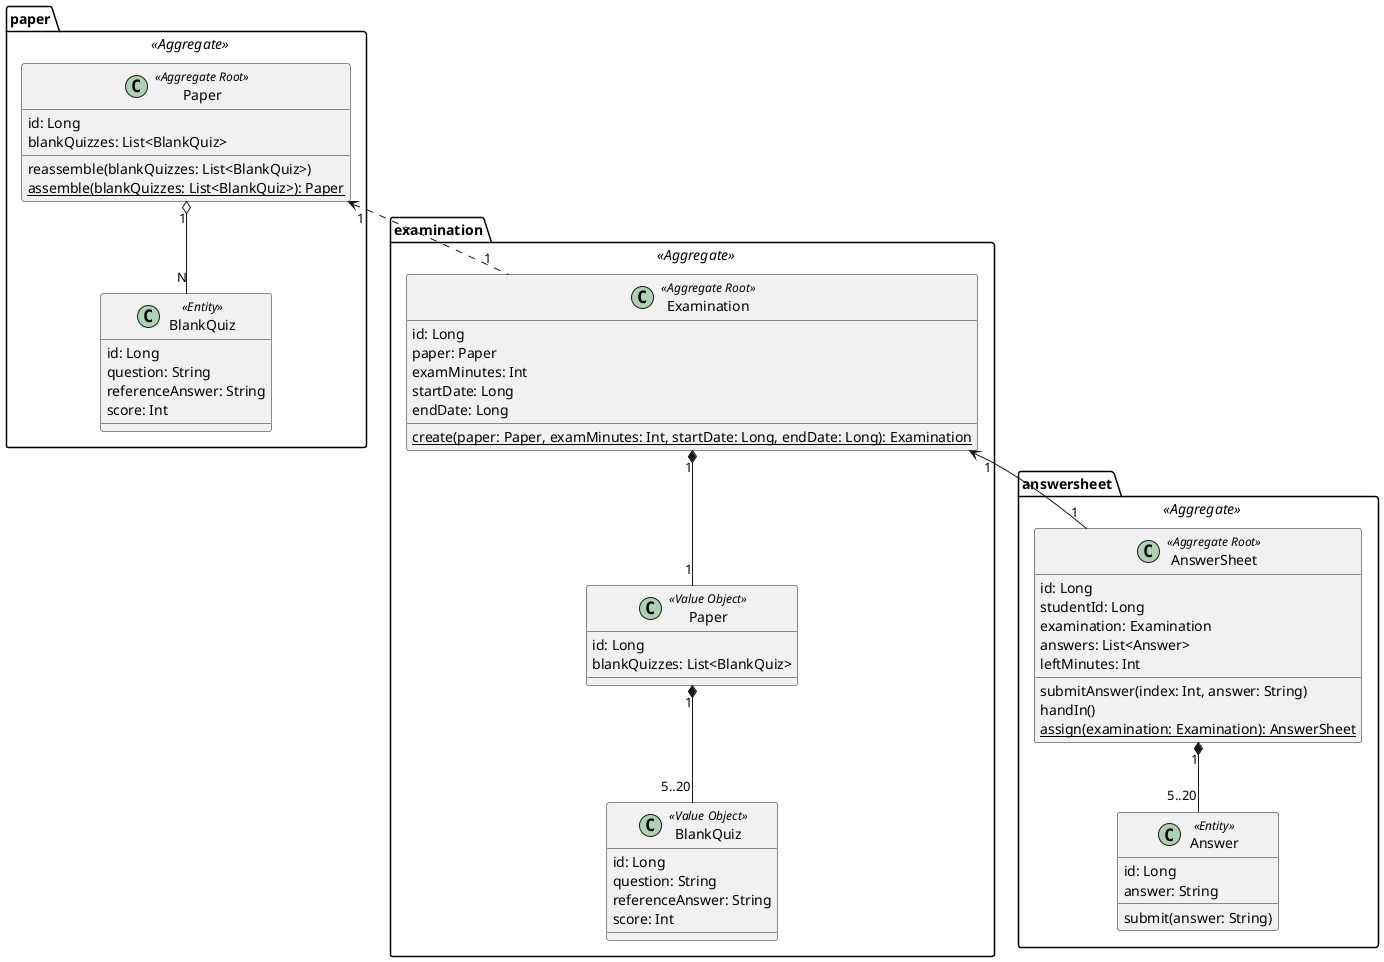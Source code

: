 @startuml

package paper <<Aggregate>> {

    class Paper <<Aggregate Root>> {
        id: Long
        blankQuizzes: List<BlankQuiz>
        reassemble(blankQuizzes: List<BlankQuiz>)
        {static} assemble(blankQuizzes: List<BlankQuiz>): Paper
    }

    class BlankQuiz <<Entity>> {
        id: Long
        question: String
        referenceAnswer: String
        score: Int
    }

    Paper "1" o-- "N" BlankQuiz
}

package examination <<Aggregate>> {

    class Examination <<Aggregate Root>> {
        id: Long
        paper: Paper
        examMinutes: Int
        startDate: Long
        endDate: Long
        {static} create(paper: Paper, examMinutes: Int, startDate: Long, endDate: Long): Examination
    }

    class "Paper" as P <<Value Object>> {
        id: Long
        blankQuizzes: List<BlankQuiz>
    }

    class "BlankQuiz" as Q <<Value Object>> {
        id: Long
        question: String
        referenceAnswer: String
        score: Int
    }

    Examination "1" *-- "1" P
    P "1" *-- "5..20" Q
    Paper "1" <.. "1" Examination
}

package answersheet <<Aggregate>> {
    class AnswerSheet <<Aggregate Root>> {
        id: Long
        studentId: Long
        examination: Examination
        answers: List<Answer>
        leftMinutes: Int
        submitAnswer(index: Int, answer: String)
        handIn()
        {static} assign(examination: Examination): AnswerSheet
    }

    class Answer <<Entity>> {
        id: Long
        answer: String
        submit(answer: String)
    }

    Examination "1" <-- "1" AnswerSheet
    AnswerSheet "1" *-- "5..20" Answer
}

@enduml
